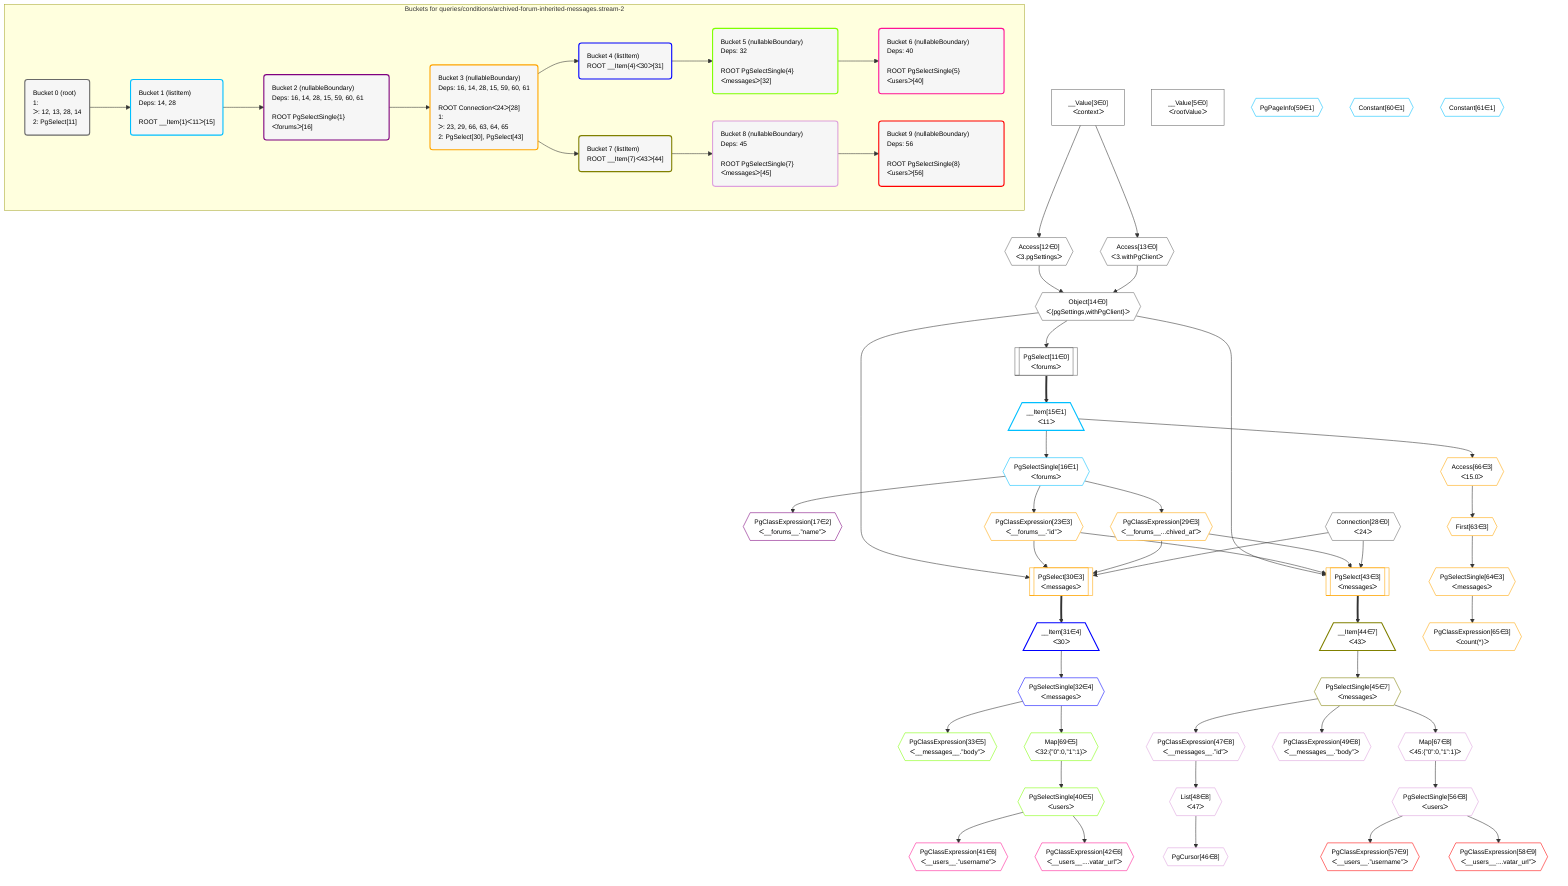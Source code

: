 %%{init: {'themeVariables': { 'fontSize': '12px'}}}%%
graph TD
    classDef path fill:#eee,stroke:#000,color:#000
    classDef plan fill:#fff,stroke-width:1px,color:#000
    classDef itemplan fill:#fff,stroke-width:2px,color:#000
    classDef unbatchedplan fill:#dff,stroke-width:1px,color:#000
    classDef sideeffectplan fill:#fcc,stroke-width:2px,color:#000
    classDef bucket fill:#f6f6f6,color:#000,stroke-width:2px,text-align:left


    %% define steps
    __Value3["__Value[3∈0]<br />ᐸcontextᐳ"]:::plan
    __Value5["__Value[5∈0]<br />ᐸrootValueᐳ"]:::plan
    Access12{{"Access[12∈0]<br />ᐸ3.pgSettingsᐳ"}}:::plan
    Access13{{"Access[13∈0]<br />ᐸ3.withPgClientᐳ"}}:::plan
    Object14{{"Object[14∈0]<br />ᐸ{pgSettings,withPgClient}ᐳ"}}:::plan
    PgSelect11[["PgSelect[11∈0]<br />ᐸforumsᐳ"]]:::plan
    __Item15[/"__Item[15∈1]<br />ᐸ11ᐳ"\]:::itemplan
    PgSelectSingle16{{"PgSelectSingle[16∈1]<br />ᐸforumsᐳ"}}:::plan
    PgClassExpression17{{"PgClassExpression[17∈2]<br />ᐸ__forums__.”name”ᐳ"}}:::plan
    PgClassExpression23{{"PgClassExpression[23∈3]<br />ᐸ__forums__.”id”ᐳ"}}:::plan
    Connection28{{"Connection[28∈0]<br />ᐸ24ᐳ"}}:::plan
    PgClassExpression29{{"PgClassExpression[29∈3]<br />ᐸ__forums__...chived_at”ᐳ"}}:::plan
    PgSelect30[["PgSelect[30∈3]<br />ᐸmessagesᐳ"]]:::plan
    __Item31[/"__Item[31∈4]<br />ᐸ30ᐳ"\]:::itemplan
    PgSelectSingle32{{"PgSelectSingle[32∈4]<br />ᐸmessagesᐳ"}}:::plan
    PgClassExpression33{{"PgClassExpression[33∈5]<br />ᐸ__messages__.”body”ᐳ"}}:::plan
    Map69{{"Map[69∈5]<br />ᐸ32:{”0”:0,”1”:1}ᐳ"}}:::plan
    PgSelectSingle40{{"PgSelectSingle[40∈5]<br />ᐸusersᐳ"}}:::plan
    PgClassExpression41{{"PgClassExpression[41∈6]<br />ᐸ__users__.”username”ᐳ"}}:::plan
    PgClassExpression42{{"PgClassExpression[42∈6]<br />ᐸ__users__....vatar_url”ᐳ"}}:::plan
    PgSelect43[["PgSelect[43∈3]<br />ᐸmessagesᐳ"]]:::plan
    __Item44[/"__Item[44∈7]<br />ᐸ43ᐳ"\]:::itemplan
    PgSelectSingle45{{"PgSelectSingle[45∈7]<br />ᐸmessagesᐳ"}}:::plan
    PgClassExpression47{{"PgClassExpression[47∈8]<br />ᐸ__messages__.”id”ᐳ"}}:::plan
    List48{{"List[48∈8]<br />ᐸ47ᐳ"}}:::plan
    PgCursor46{{"PgCursor[46∈8]"}}:::plan
    PgClassExpression49{{"PgClassExpression[49∈8]<br />ᐸ__messages__.”body”ᐳ"}}:::plan
    Map67{{"Map[67∈8]<br />ᐸ45:{”0”:0,”1”:1}ᐳ"}}:::plan
    PgSelectSingle56{{"PgSelectSingle[56∈8]<br />ᐸusersᐳ"}}:::plan
    PgClassExpression57{{"PgClassExpression[57∈9]<br />ᐸ__users__.”username”ᐳ"}}:::plan
    PgClassExpression58{{"PgClassExpression[58∈9]<br />ᐸ__users__....vatar_url”ᐳ"}}:::plan
    PgPageInfo59{{"PgPageInfo[59∈1]"}}:::plan
    Constant60{{"Constant[60∈1]"}}:::plan
    Constant61{{"Constant[61∈1]"}}:::plan
    Access66{{"Access[66∈3]<br />ᐸ15.0ᐳ"}}:::plan
    First63{{"First[63∈3]"}}:::plan
    PgSelectSingle64{{"PgSelectSingle[64∈3]<br />ᐸmessagesᐳ"}}:::plan
    PgClassExpression65{{"PgClassExpression[65∈3]<br />ᐸcount(*)ᐳ"}}:::plan

    %% plan dependencies
    __Value3 --> Access12
    __Value3 --> Access13
    Access12 & Access13 --> Object14
    Object14 --> PgSelect11
    PgSelect11 ==> __Item15
    __Item15 --> PgSelectSingle16
    PgSelectSingle16 --> PgClassExpression17
    PgSelectSingle16 --> PgClassExpression23
    PgSelectSingle16 --> PgClassExpression29
    Object14 & PgClassExpression23 & PgClassExpression29 & Connection28 --> PgSelect30
    PgSelect30 ==> __Item31
    __Item31 --> PgSelectSingle32
    PgSelectSingle32 --> PgClassExpression33
    PgSelectSingle32 --> Map69
    Map69 --> PgSelectSingle40
    PgSelectSingle40 --> PgClassExpression41
    PgSelectSingle40 --> PgClassExpression42
    Object14 & PgClassExpression23 & PgClassExpression29 & Connection28 --> PgSelect43
    PgSelect43 ==> __Item44
    __Item44 --> PgSelectSingle45
    PgSelectSingle45 --> PgClassExpression47
    PgClassExpression47 --> List48
    List48 --> PgCursor46
    PgSelectSingle45 --> PgClassExpression49
    PgSelectSingle45 --> Map67
    Map67 --> PgSelectSingle56
    PgSelectSingle56 --> PgClassExpression57
    PgSelectSingle56 --> PgClassExpression58
    __Item15 --> Access66
    Access66 --> First63
    First63 --> PgSelectSingle64
    PgSelectSingle64 --> PgClassExpression65

    subgraph "Buckets for queries/conditions/archived-forum-inherited-messages.stream-2"
    Bucket0("Bucket 0 (root)<br />1: <br />ᐳ: 12, 13, 28, 14<br />2: PgSelect[11]"):::bucket
    classDef bucket0 stroke:#696969
    class Bucket0,__Value3,__Value5,PgSelect11,Access12,Access13,Object14,Connection28 bucket0
    Bucket1("Bucket 1 (listItem)<br />Deps: 14, 28<br /><br />ROOT __Item{1}ᐸ11ᐳ[15]"):::bucket
    classDef bucket1 stroke:#00bfff
    class Bucket1,__Item15,PgSelectSingle16,PgPageInfo59,Constant60,Constant61 bucket1
    Bucket2("Bucket 2 (nullableBoundary)<br />Deps: 16, 14, 28, 15, 59, 60, 61<br /><br />ROOT PgSelectSingle{1}ᐸforumsᐳ[16]"):::bucket
    classDef bucket2 stroke:#7f007f
    class Bucket2,PgClassExpression17 bucket2
    Bucket3("Bucket 3 (nullableBoundary)<br />Deps: 16, 14, 28, 15, 59, 60, 61<br /><br />ROOT Connectionᐸ24ᐳ[28]<br />1: <br />ᐳ: 23, 29, 66, 63, 64, 65<br />2: PgSelect[30], PgSelect[43]"):::bucket
    classDef bucket3 stroke:#ffa500
    class Bucket3,PgClassExpression23,PgClassExpression29,PgSelect30,PgSelect43,First63,PgSelectSingle64,PgClassExpression65,Access66 bucket3
    Bucket4("Bucket 4 (listItem)<br />ROOT __Item{4}ᐸ30ᐳ[31]"):::bucket
    classDef bucket4 stroke:#0000ff
    class Bucket4,__Item31,PgSelectSingle32 bucket4
    Bucket5("Bucket 5 (nullableBoundary)<br />Deps: 32<br /><br />ROOT PgSelectSingle{4}ᐸmessagesᐳ[32]"):::bucket
    classDef bucket5 stroke:#7fff00
    class Bucket5,PgClassExpression33,PgSelectSingle40,Map69 bucket5
    Bucket6("Bucket 6 (nullableBoundary)<br />Deps: 40<br /><br />ROOT PgSelectSingle{5}ᐸusersᐳ[40]"):::bucket
    classDef bucket6 stroke:#ff1493
    class Bucket6,PgClassExpression41,PgClassExpression42 bucket6
    Bucket7("Bucket 7 (listItem)<br />ROOT __Item{7}ᐸ43ᐳ[44]"):::bucket
    classDef bucket7 stroke:#808000
    class Bucket7,__Item44,PgSelectSingle45 bucket7
    Bucket8("Bucket 8 (nullableBoundary)<br />Deps: 45<br /><br />ROOT PgSelectSingle{7}ᐸmessagesᐳ[45]"):::bucket
    classDef bucket8 stroke:#dda0dd
    class Bucket8,PgCursor46,PgClassExpression47,List48,PgClassExpression49,PgSelectSingle56,Map67 bucket8
    Bucket9("Bucket 9 (nullableBoundary)<br />Deps: 56<br /><br />ROOT PgSelectSingle{8}ᐸusersᐳ[56]"):::bucket
    classDef bucket9 stroke:#ff0000
    class Bucket9,PgClassExpression57,PgClassExpression58 bucket9
    Bucket0 --> Bucket1
    Bucket1 --> Bucket2
    Bucket2 --> Bucket3
    Bucket3 --> Bucket4 & Bucket7
    Bucket4 --> Bucket5
    Bucket5 --> Bucket6
    Bucket7 --> Bucket8
    Bucket8 --> Bucket9
    end